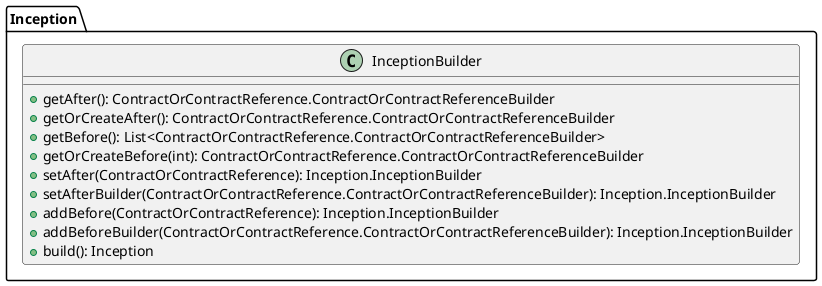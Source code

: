 @startuml

    class Inception.InceptionBuilder [[Inception.InceptionBuilder.html]] {
        +getAfter(): ContractOrContractReference.ContractOrContractReferenceBuilder
        +getOrCreateAfter(): ContractOrContractReference.ContractOrContractReferenceBuilder
        +getBefore(): List<ContractOrContractReference.ContractOrContractReferenceBuilder>
        +getOrCreateBefore(int): ContractOrContractReference.ContractOrContractReferenceBuilder
        +setAfter(ContractOrContractReference): Inception.InceptionBuilder
        +setAfterBuilder(ContractOrContractReference.ContractOrContractReferenceBuilder): Inception.InceptionBuilder
        +addBefore(ContractOrContractReference): Inception.InceptionBuilder
        +addBeforeBuilder(ContractOrContractReference.ContractOrContractReferenceBuilder): Inception.InceptionBuilder
        +build(): Inception
    }

@enduml
